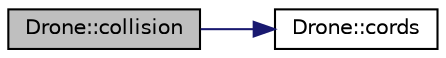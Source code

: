 digraph "Drone::collision"
{
 // LATEX_PDF_SIZE
  edge [fontname="Helvetica",fontsize="10",labelfontname="Helvetica",labelfontsize="10"];
  node [fontname="Helvetica",fontsize="10",shape=record];
  rankdir="LR";
  Node1 [label="Drone::collision",height=0.2,width=0.4,color="black", fillcolor="grey75", style="filled", fontcolor="black",tooltip="Wirtualna metoda odpowiedzialna za wykrywanie kolizji drona z przeszkodą"];
  Node1 -> Node2 [color="midnightblue",fontsize="10",style="solid",fontname="Helvetica"];
  Node2 [label="Drone::cords",height=0.2,width=0.4,color="black", fillcolor="white", style="filled",URL="$class_drone.html#a40b4547e3d0ccb5d7bcf989ae3345c2f",tooltip="Wirtualna metoda zwracająca położenie obiektu w przestrzeni."];
}
